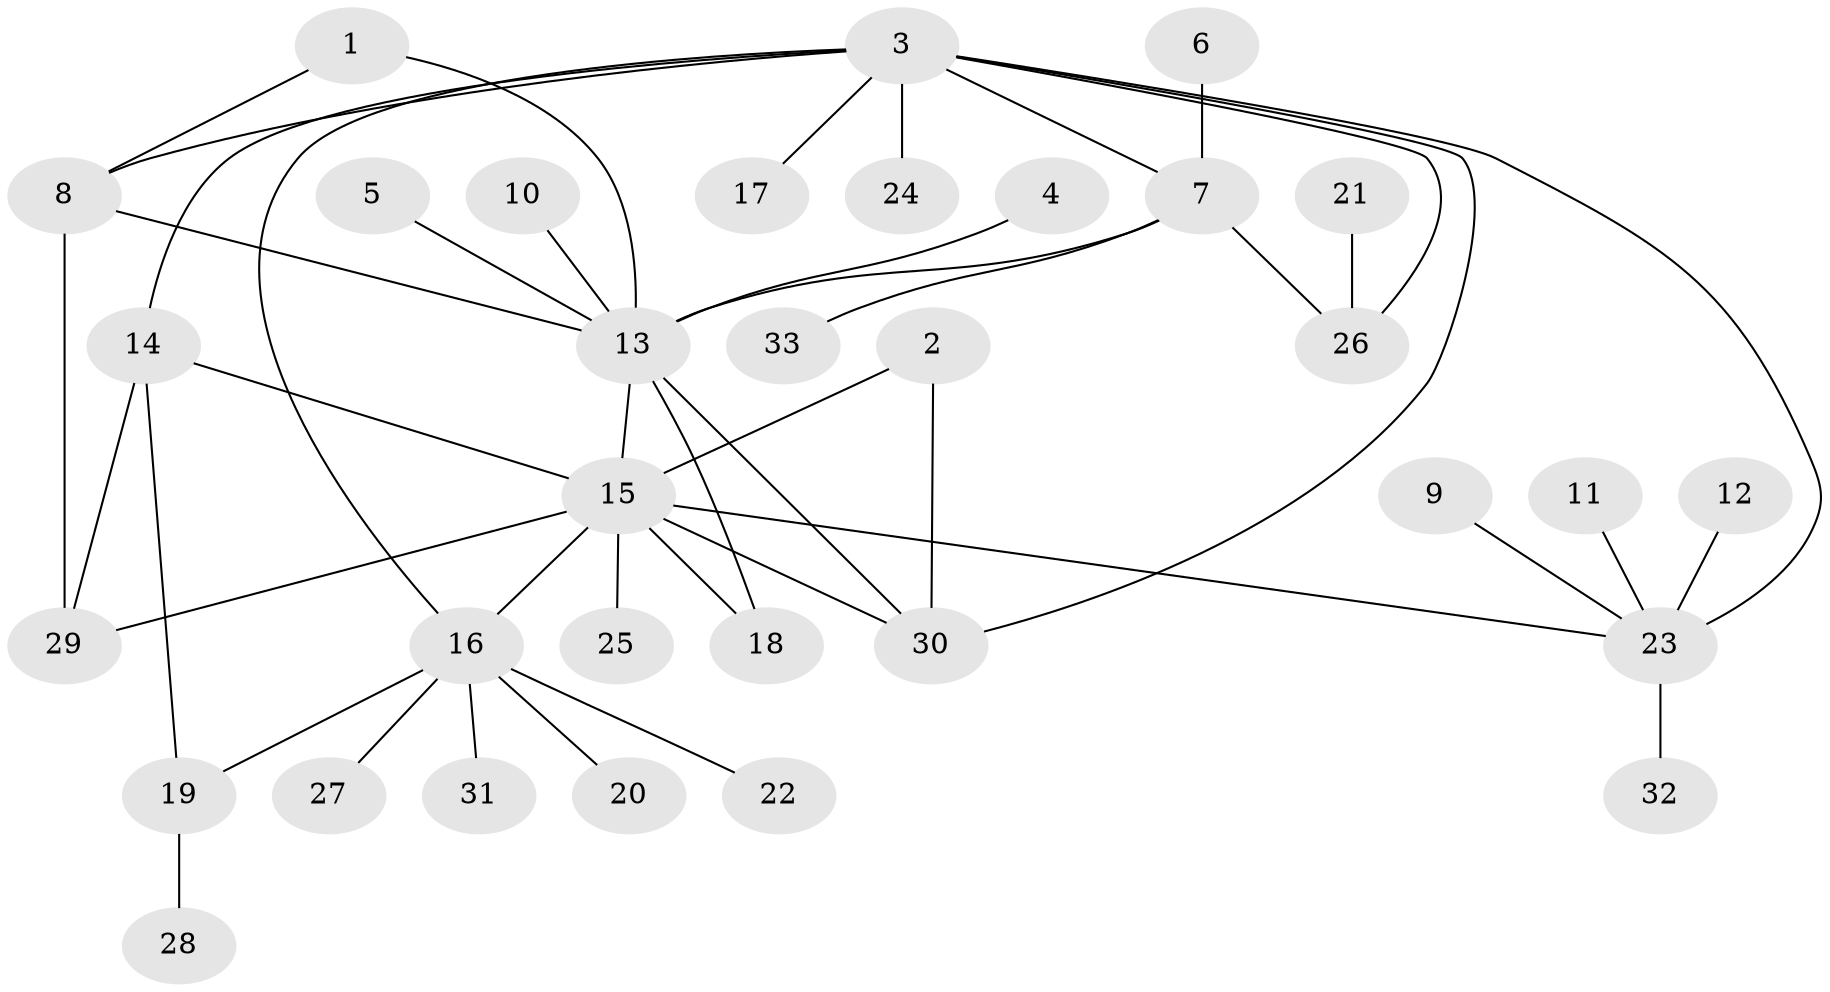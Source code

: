 // original degree distribution, {4: 0.07692307692307693, 6: 0.06153846153846154, 9: 0.015384615384615385, 5: 0.046153846153846156, 10: 0.015384615384615385, 2: 0.2, 7: 0.03076923076923077, 3: 0.046153846153846156, 1: 0.5076923076923077}
// Generated by graph-tools (version 1.1) at 2025/26/03/09/25 03:26:38]
// undirected, 33 vertices, 45 edges
graph export_dot {
graph [start="1"]
  node [color=gray90,style=filled];
  1;
  2;
  3;
  4;
  5;
  6;
  7;
  8;
  9;
  10;
  11;
  12;
  13;
  14;
  15;
  16;
  17;
  18;
  19;
  20;
  21;
  22;
  23;
  24;
  25;
  26;
  27;
  28;
  29;
  30;
  31;
  32;
  33;
  1 -- 8 [weight=1.0];
  1 -- 13 [weight=1.0];
  2 -- 15 [weight=1.0];
  2 -- 30 [weight=1.0];
  3 -- 7 [weight=1.0];
  3 -- 8 [weight=1.0];
  3 -- 14 [weight=1.0];
  3 -- 16 [weight=2.0];
  3 -- 17 [weight=1.0];
  3 -- 23 [weight=2.0];
  3 -- 24 [weight=1.0];
  3 -- 26 [weight=1.0];
  3 -- 30 [weight=1.0];
  4 -- 13 [weight=1.0];
  5 -- 13 [weight=1.0];
  6 -- 7 [weight=1.0];
  7 -- 13 [weight=1.0];
  7 -- 26 [weight=1.0];
  7 -- 33 [weight=1.0];
  8 -- 13 [weight=1.0];
  8 -- 29 [weight=1.0];
  9 -- 23 [weight=1.0];
  10 -- 13 [weight=1.0];
  11 -- 23 [weight=1.0];
  12 -- 23 [weight=1.0];
  13 -- 15 [weight=1.0];
  13 -- 18 [weight=1.0];
  13 -- 30 [weight=1.0];
  14 -- 15 [weight=1.0];
  14 -- 19 [weight=1.0];
  14 -- 29 [weight=1.0];
  15 -- 16 [weight=2.0];
  15 -- 18 [weight=1.0];
  15 -- 23 [weight=1.0];
  15 -- 25 [weight=1.0];
  15 -- 29 [weight=1.0];
  15 -- 30 [weight=1.0];
  16 -- 19 [weight=1.0];
  16 -- 20 [weight=1.0];
  16 -- 22 [weight=1.0];
  16 -- 27 [weight=1.0];
  16 -- 31 [weight=1.0];
  19 -- 28 [weight=1.0];
  21 -- 26 [weight=1.0];
  23 -- 32 [weight=1.0];
}
